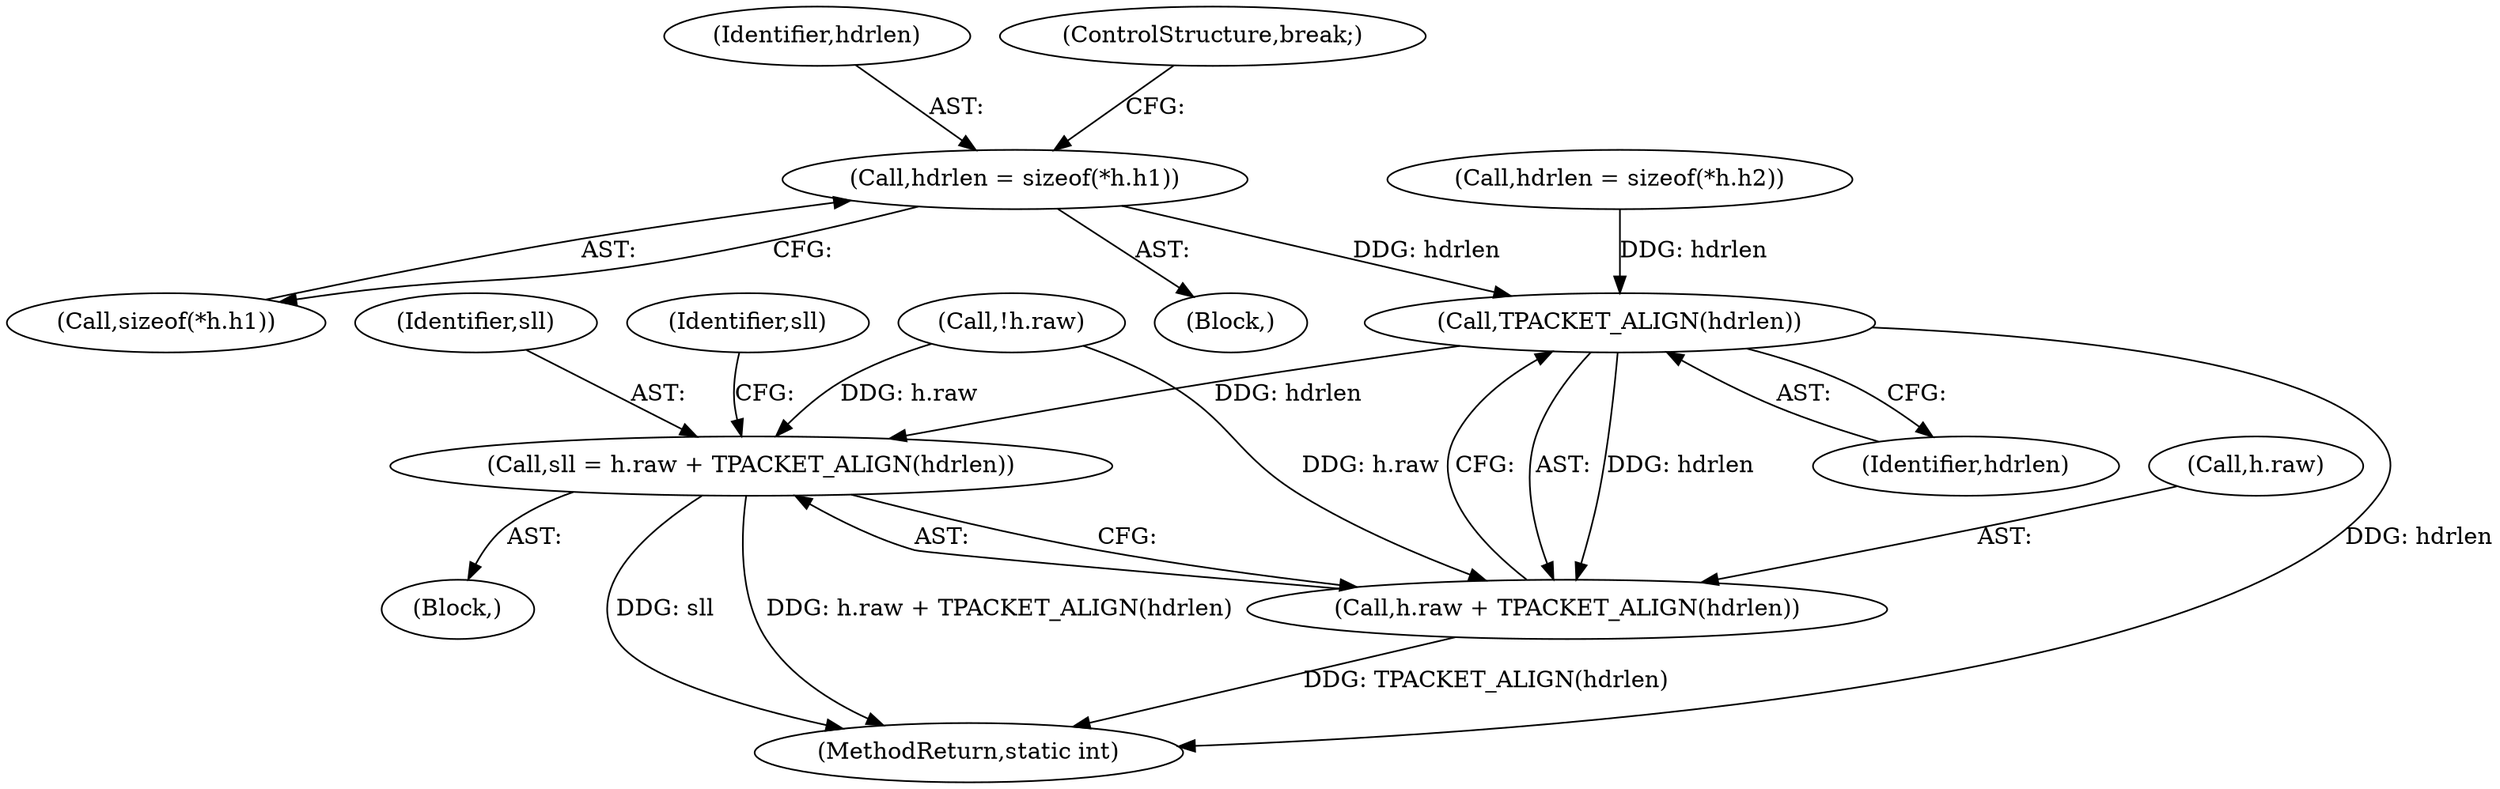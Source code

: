 digraph "0_linux_13fcb7bd322164c67926ffe272846d4860196dc6_0@API" {
"1000537" [label="(Call,hdrlen = sizeof(*h.h1))"];
"1000695" [label="(Call,TPACKET_ALIGN(hdrlen))"];
"1000689" [label="(Call,sll = h.raw + TPACKET_ALIGN(hdrlen))"];
"1000691" [label="(Call,h.raw + TPACKET_ALIGN(hdrlen))"];
"1000433" [label="(Block,)"];
"1000695" [label="(Call,TPACKET_ALIGN(hdrlen))"];
"1000538" [label="(Identifier,hdrlen)"];
"1000375" [label="(Call,!h.raw)"];
"1000537" [label="(Call,hdrlen = sizeof(*h.h1))"];
"1000691" [label="(Call,h.raw + TPACKET_ALIGN(hdrlen))"];
"1000696" [label="(Identifier,hdrlen)"];
"1000679" [label="(Call,hdrlen = sizeof(*h.h2))"];
"1000689" [label="(Call,sll = h.raw + TPACKET_ALIGN(hdrlen))"];
"1000692" [label="(Call,h.raw)"];
"1000699" [label="(Identifier,sll)"];
"1000539" [label="(Call,sizeof(*h.h1))"];
"1000690" [label="(Identifier,sll)"];
"1000840" [label="(MethodReturn,static int)"];
"1000106" [label="(Block,)"];
"1000544" [label="(ControlStructure,break;)"];
"1000537" -> "1000433"  [label="AST: "];
"1000537" -> "1000539"  [label="CFG: "];
"1000538" -> "1000537"  [label="AST: "];
"1000539" -> "1000537"  [label="AST: "];
"1000544" -> "1000537"  [label="CFG: "];
"1000537" -> "1000695"  [label="DDG: hdrlen"];
"1000695" -> "1000691"  [label="AST: "];
"1000695" -> "1000696"  [label="CFG: "];
"1000696" -> "1000695"  [label="AST: "];
"1000691" -> "1000695"  [label="CFG: "];
"1000695" -> "1000840"  [label="DDG: hdrlen"];
"1000695" -> "1000689"  [label="DDG: hdrlen"];
"1000695" -> "1000691"  [label="DDG: hdrlen"];
"1000679" -> "1000695"  [label="DDG: hdrlen"];
"1000689" -> "1000106"  [label="AST: "];
"1000689" -> "1000691"  [label="CFG: "];
"1000690" -> "1000689"  [label="AST: "];
"1000691" -> "1000689"  [label="AST: "];
"1000699" -> "1000689"  [label="CFG: "];
"1000689" -> "1000840"  [label="DDG: sll"];
"1000689" -> "1000840"  [label="DDG: h.raw + TPACKET_ALIGN(hdrlen)"];
"1000375" -> "1000689"  [label="DDG: h.raw"];
"1000692" -> "1000691"  [label="AST: "];
"1000691" -> "1000840"  [label="DDG: TPACKET_ALIGN(hdrlen)"];
"1000375" -> "1000691"  [label="DDG: h.raw"];
}
